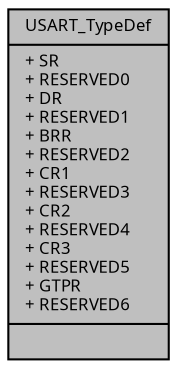 digraph "USART_TypeDef"
{
  edge [fontname="Sans",fontsize="8",labelfontname="Sans",labelfontsize="8"];
  node [fontname="Sans",fontsize="8",shape=record];
  Node1 [label="{USART_TypeDef\n|+ SR\l+ RESERVED0\l+ DR\l+ RESERVED1\l+ BRR\l+ RESERVED2\l+ CR1\l+ RESERVED3\l+ CR2\l+ RESERVED4\l+ CR3\l+ RESERVED5\l+ GTPR\l+ RESERVED6\l|}",height=0.2,width=0.4,color="black", fillcolor="grey75", style="filled", fontcolor="black"];
}
